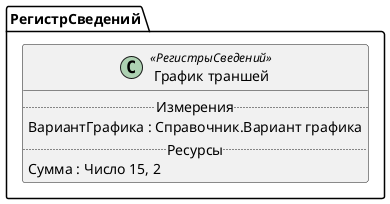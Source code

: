 ﻿@startuml ГрафикТраншейКредитовИДепозитов
'!include templates.wsd
'..\include templates.wsd
class РегистрСведений.ГрафикТраншейКредитовИДепозитов as "График траншей" <<РегистрыСведений>>
{
..Измерения..
ВариантГрафика : Справочник.Вариант графика
..Ресурсы..
Сумма : Число 15, 2
}
@enduml
